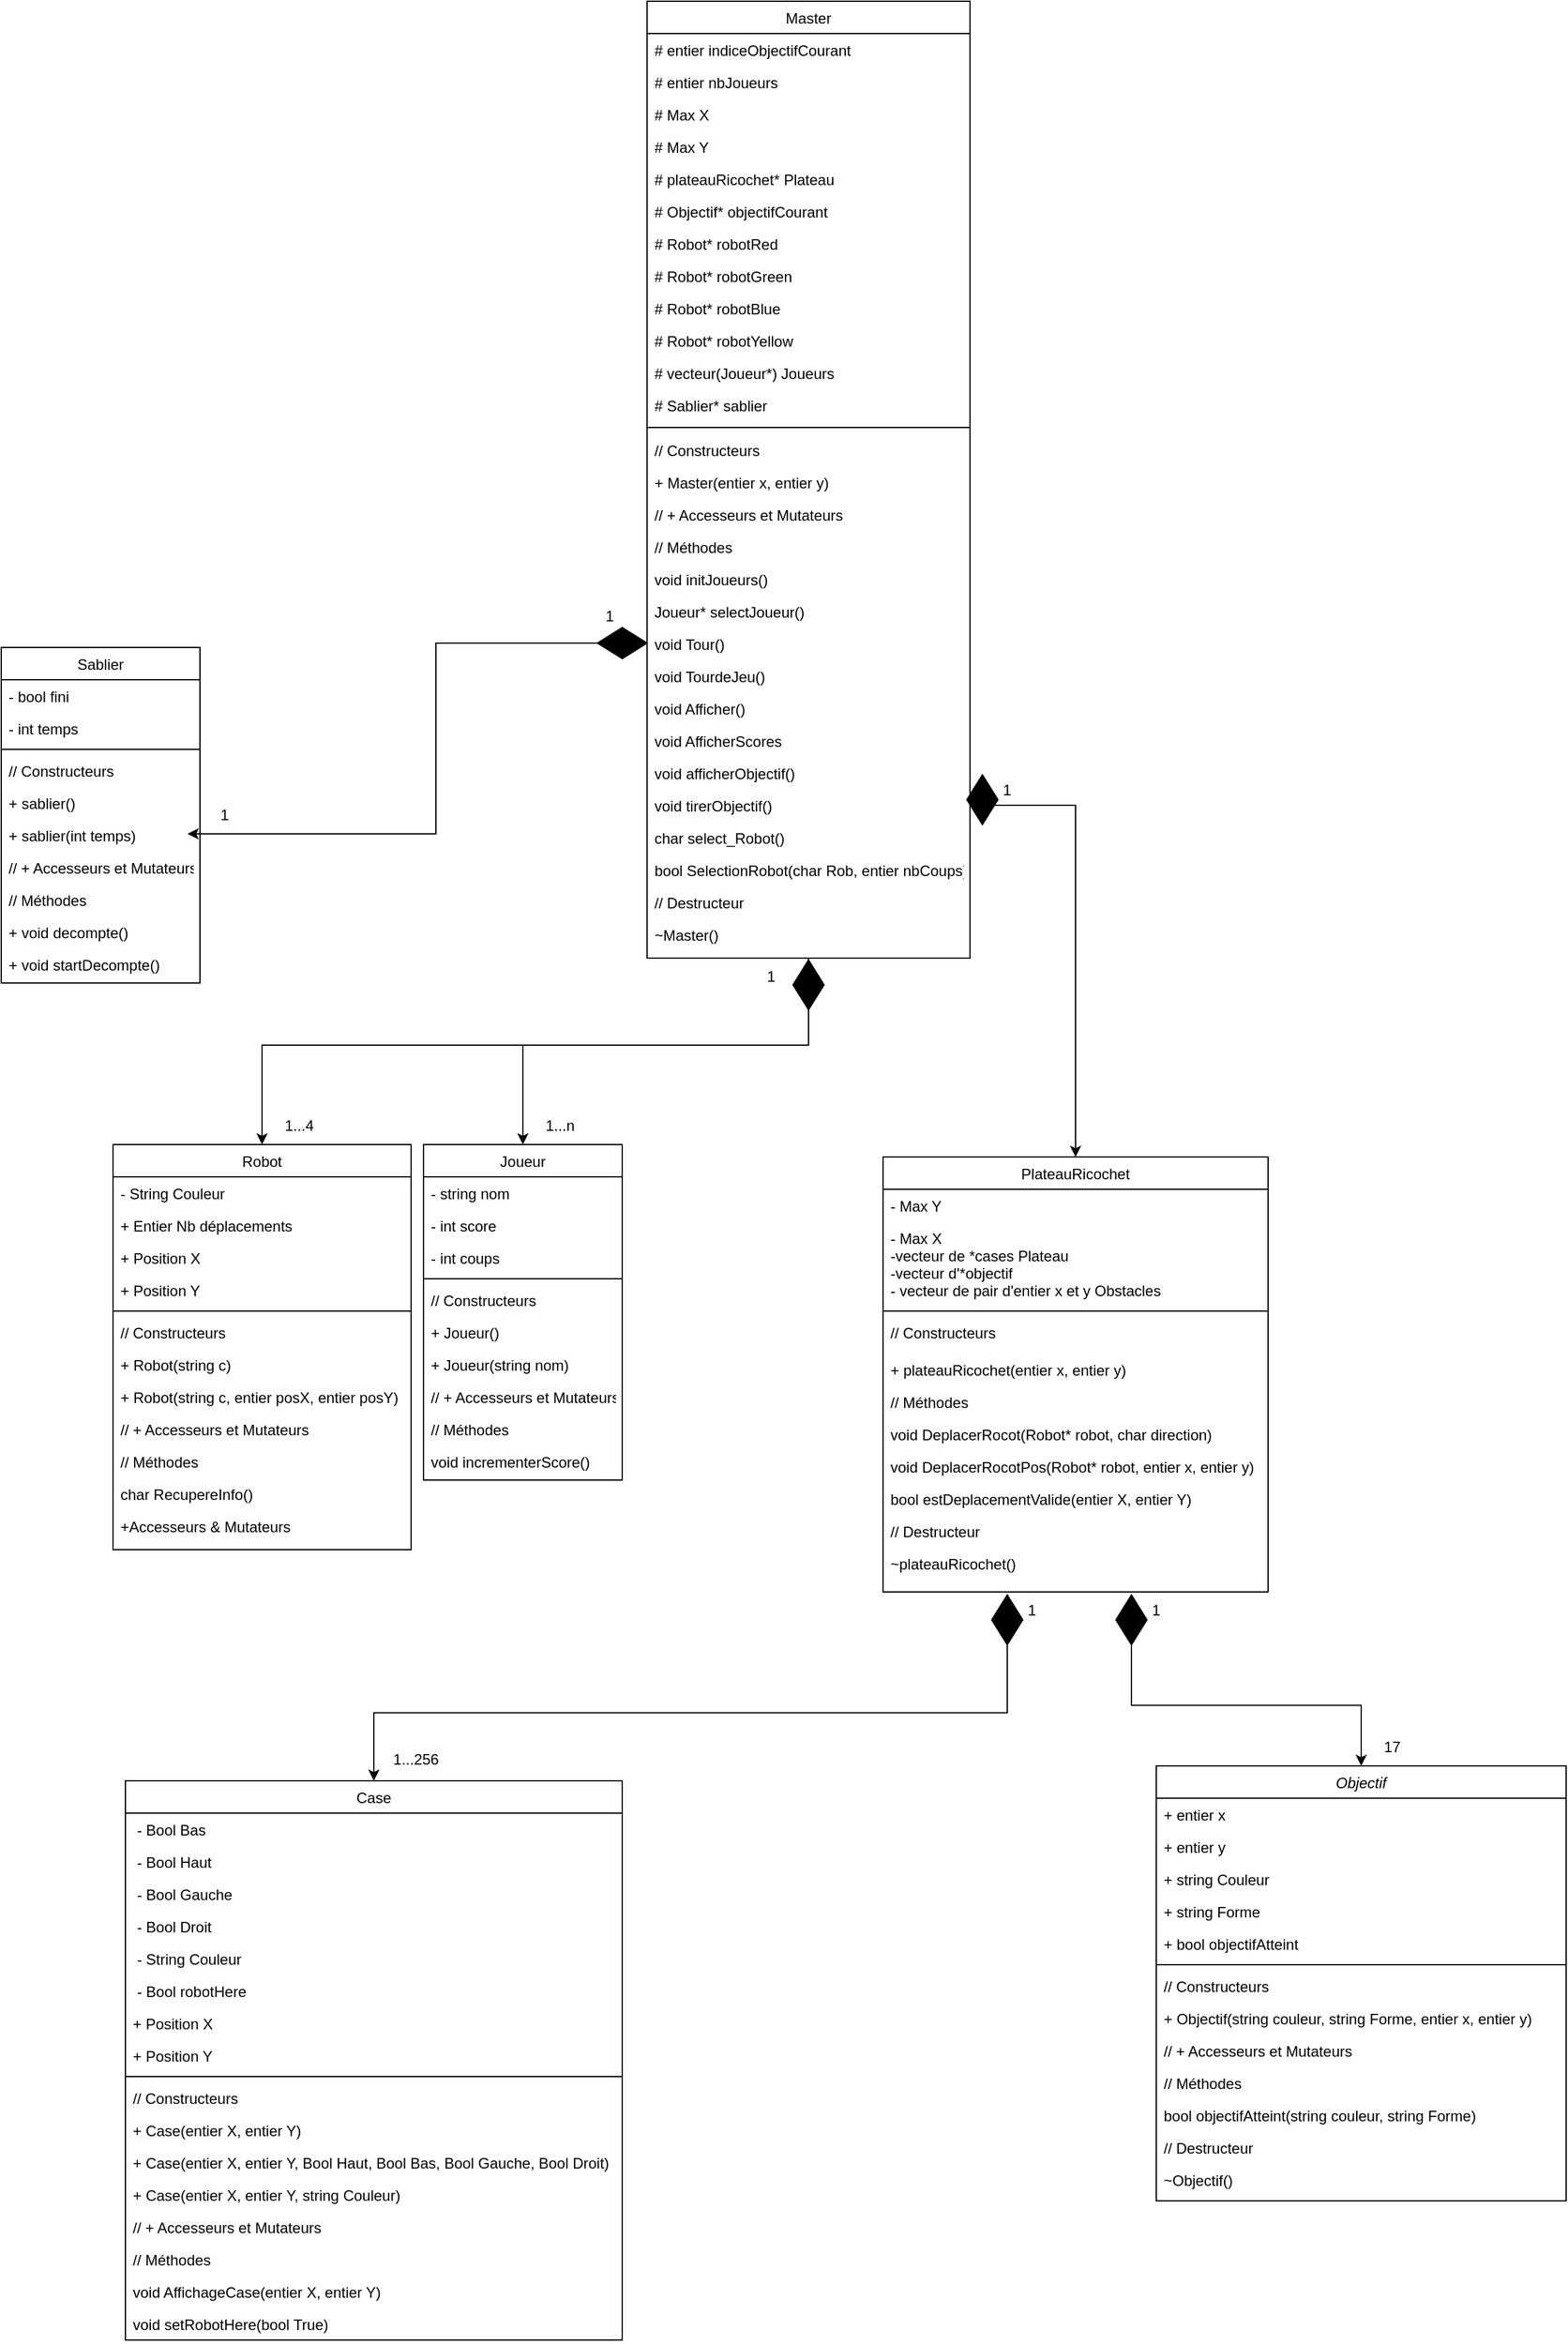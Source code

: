 <mxfile version="27.0.5">
  <diagram id="C5RBs43oDa-KdzZeNtuy" name="Page-1">
    <mxGraphModel grid="1" page="1" gridSize="10" guides="1" tooltips="1" connect="1" arrows="1" fold="1" pageScale="1" pageWidth="827" pageHeight="1169" math="0" shadow="0">
      <root>
        <mxCell id="WIyWlLk6GJQsqaUBKTNV-0" />
        <mxCell id="WIyWlLk6GJQsqaUBKTNV-1" parent="WIyWlLk6GJQsqaUBKTNV-0" />
        <mxCell id="zkfFHV4jXpPFQw0GAbJ--0" value="Objectif" style="swimlane;fontStyle=2;align=center;verticalAlign=top;childLayout=stackLayout;horizontal=1;startSize=26;horizontalStack=0;resizeParent=1;resizeLast=0;collapsible=1;marginBottom=0;rounded=0;shadow=0;strokeWidth=1;" vertex="1" parent="WIyWlLk6GJQsqaUBKTNV-1">
          <mxGeometry x="-440" y="1500" width="330" height="350" as="geometry">
            <mxRectangle x="230" y="140" width="160" height="26" as="alternateBounds" />
          </mxGeometry>
        </mxCell>
        <mxCell id="V4yqoDRgTfgHeeCIa7SH-21" value="+ entier x" style="text;align=left;verticalAlign=top;spacingLeft=4;spacingRight=4;overflow=hidden;rotatable=0;points=[[0,0.5],[1,0.5]];portConstraint=eastwest;" vertex="1" parent="zkfFHV4jXpPFQw0GAbJ--0">
          <mxGeometry y="26" width="330" height="26" as="geometry" />
        </mxCell>
        <mxCell id="V4yqoDRgTfgHeeCIa7SH-22" value="+ entier y" style="text;align=left;verticalAlign=top;spacingLeft=4;spacingRight=4;overflow=hidden;rotatable=0;points=[[0,0.5],[1,0.5]];portConstraint=eastwest;" vertex="1" parent="zkfFHV4jXpPFQw0GAbJ--0">
          <mxGeometry y="52" width="330" height="26" as="geometry" />
        </mxCell>
        <mxCell id="zkfFHV4jXpPFQw0GAbJ--1" value="+ string Couleur" style="text;align=left;verticalAlign=top;spacingLeft=4;spacingRight=4;overflow=hidden;rotatable=0;points=[[0,0.5],[1,0.5]];portConstraint=eastwest;" vertex="1" parent="zkfFHV4jXpPFQw0GAbJ--0">
          <mxGeometry y="78" width="330" height="26" as="geometry" />
        </mxCell>
        <mxCell id="zkfFHV4jXpPFQw0GAbJ--2" value="+ string Forme" style="text;align=left;verticalAlign=top;spacingLeft=4;spacingRight=4;overflow=hidden;rotatable=0;points=[[0,0.5],[1,0.5]];portConstraint=eastwest;rounded=0;shadow=0;html=0;" vertex="1" parent="zkfFHV4jXpPFQw0GAbJ--0">
          <mxGeometry y="104" width="330" height="26" as="geometry" />
        </mxCell>
        <mxCell id="V4yqoDRgTfgHeeCIa7SH-23" value="+ bool objectifAtteint" style="text;align=left;verticalAlign=top;spacingLeft=4;spacingRight=4;overflow=hidden;rotatable=0;points=[[0,0.5],[1,0.5]];portConstraint=eastwest;" vertex="1" parent="zkfFHV4jXpPFQw0GAbJ--0">
          <mxGeometry y="130" width="330" height="26" as="geometry" />
        </mxCell>
        <mxCell id="zkfFHV4jXpPFQw0GAbJ--4" value="" style="line;html=1;strokeWidth=1;align=left;verticalAlign=middle;spacingTop=-1;spacingLeft=3;spacingRight=3;rotatable=0;labelPosition=right;points=[];portConstraint=eastwest;" vertex="1" parent="zkfFHV4jXpPFQw0GAbJ--0">
          <mxGeometry y="156" width="330" height="8" as="geometry" />
        </mxCell>
        <mxCell id="v4-adYUmJFHaSGw3QKbp-5" value="// Constructeurs" style="text;align=left;verticalAlign=top;spacingLeft=4;spacingRight=4;overflow=hidden;rotatable=0;points=[[0,0.5],[1,0.5]];portConstraint=eastwest;" vertex="1" parent="zkfFHV4jXpPFQw0GAbJ--0">
          <mxGeometry y="164" width="330" height="26" as="geometry" />
        </mxCell>
        <mxCell id="v4-adYUmJFHaSGw3QKbp-7" value="+ Objectif(string couleur, string Forme, entier x, entier y)" style="text;align=left;verticalAlign=top;spacingLeft=4;spacingRight=4;overflow=hidden;rotatable=0;points=[[0,0.5],[1,0.5]];portConstraint=eastwest;" vertex="1" parent="zkfFHV4jXpPFQw0GAbJ--0">
          <mxGeometry y="190" width="330" height="26" as="geometry" />
        </mxCell>
        <mxCell id="V4yqoDRgTfgHeeCIa7SH-20" value="// + Accesseurs et Mutateurs" style="text;align=left;verticalAlign=top;spacingLeft=4;spacingRight=4;overflow=hidden;rotatable=0;points=[[0,0.5],[1,0.5]];portConstraint=eastwest;" vertex="1" parent="zkfFHV4jXpPFQw0GAbJ--0">
          <mxGeometry y="216" width="330" height="26" as="geometry" />
        </mxCell>
        <mxCell id="v4-adYUmJFHaSGw3QKbp-8" value="// Méthodes" style="text;align=left;verticalAlign=top;spacingLeft=4;spacingRight=4;overflow=hidden;rotatable=0;points=[[0,0.5],[1,0.5]];portConstraint=eastwest;" vertex="1" parent="zkfFHV4jXpPFQw0GAbJ--0">
          <mxGeometry y="242" width="330" height="26" as="geometry" />
        </mxCell>
        <mxCell id="v4-adYUmJFHaSGw3QKbp-11" value="bool objectifAtteint(string couleur, string Forme)" style="text;align=left;verticalAlign=top;spacingLeft=4;spacingRight=4;overflow=hidden;rotatable=0;points=[[0,0.5],[1,0.5]];portConstraint=eastwest;" vertex="1" parent="zkfFHV4jXpPFQw0GAbJ--0">
          <mxGeometry y="268" width="330" height="26" as="geometry" />
        </mxCell>
        <mxCell id="V4yqoDRgTfgHeeCIa7SH-24" value="// Destructeur" style="text;align=left;verticalAlign=top;spacingLeft=4;spacingRight=4;overflow=hidden;rotatable=0;points=[[0,0.5],[1,0.5]];portConstraint=eastwest;" vertex="1" parent="zkfFHV4jXpPFQw0GAbJ--0">
          <mxGeometry y="294" width="330" height="26" as="geometry" />
        </mxCell>
        <mxCell id="V4yqoDRgTfgHeeCIa7SH-25" value="~Objectif()" style="text;align=left;verticalAlign=top;spacingLeft=4;spacingRight=4;overflow=hidden;rotatable=0;points=[[0,0.5],[1,0.5]];portConstraint=eastwest;" vertex="1" parent="zkfFHV4jXpPFQw0GAbJ--0">
          <mxGeometry y="320" width="330" height="26" as="geometry" />
        </mxCell>
        <mxCell id="zkfFHV4jXpPFQw0GAbJ--13" value="Case" style="swimlane;fontStyle=0;align=center;verticalAlign=top;childLayout=stackLayout;horizontal=1;startSize=26;horizontalStack=0;resizeParent=1;resizeLast=0;collapsible=1;marginBottom=0;rounded=0;shadow=0;strokeWidth=1;" vertex="1" parent="WIyWlLk6GJQsqaUBKTNV-1">
          <mxGeometry x="-1270" y="1512" width="400" height="450" as="geometry">
            <mxRectangle x="340" y="380" width="170" height="26" as="alternateBounds" />
          </mxGeometry>
        </mxCell>
        <mxCell id="zkfFHV4jXpPFQw0GAbJ--14" value=" - Bool Bas" style="text;align=left;verticalAlign=top;spacingLeft=4;spacingRight=4;overflow=hidden;rotatable=0;points=[[0,0.5],[1,0.5]];portConstraint=eastwest;" vertex="1" parent="zkfFHV4jXpPFQw0GAbJ--13">
          <mxGeometry y="26" width="400" height="26" as="geometry" />
        </mxCell>
        <mxCell id="PalIJnjQtxXHsh7rRrlf-8" value=" - Bool Haut" style="text;align=left;verticalAlign=top;spacingLeft=4;spacingRight=4;overflow=hidden;rotatable=0;points=[[0,0.5],[1,0.5]];portConstraint=eastwest;" vertex="1" parent="zkfFHV4jXpPFQw0GAbJ--13">
          <mxGeometry y="52" width="400" height="26" as="geometry" />
        </mxCell>
        <mxCell id="PalIJnjQtxXHsh7rRrlf-9" value=" - Bool Gauche" style="text;align=left;verticalAlign=top;spacingLeft=4;spacingRight=4;overflow=hidden;rotatable=0;points=[[0,0.5],[1,0.5]];portConstraint=eastwest;" vertex="1" parent="zkfFHV4jXpPFQw0GAbJ--13">
          <mxGeometry y="78" width="400" height="26" as="geometry" />
        </mxCell>
        <mxCell id="PalIJnjQtxXHsh7rRrlf-10" value=" - Bool Droit" style="text;align=left;verticalAlign=top;spacingLeft=4;spacingRight=4;overflow=hidden;rotatable=0;points=[[0,0.5],[1,0.5]];portConstraint=eastwest;" vertex="1" parent="zkfFHV4jXpPFQw0GAbJ--13">
          <mxGeometry y="104" width="400" height="26" as="geometry" />
        </mxCell>
        <mxCell id="PalIJnjQtxXHsh7rRrlf-7" value=" - String Couleur" style="text;align=left;verticalAlign=top;spacingLeft=4;spacingRight=4;overflow=hidden;rotatable=0;points=[[0,0.5],[1,0.5]];portConstraint=eastwest;" vertex="1" parent="zkfFHV4jXpPFQw0GAbJ--13">
          <mxGeometry y="130" width="400" height="26" as="geometry" />
        </mxCell>
        <mxCell id="wCwJyMM9kqGdZDnec0hz-1" value=" - Bool robotHere" style="text;align=left;verticalAlign=top;spacingLeft=4;spacingRight=4;overflow=hidden;rotatable=0;points=[[0,0.5],[1,0.5]];portConstraint=eastwest;" vertex="1" parent="zkfFHV4jXpPFQw0GAbJ--13">
          <mxGeometry y="156" width="400" height="26" as="geometry" />
        </mxCell>
        <mxCell id="PalIJnjQtxXHsh7rRrlf-22" value="+ Position X" style="text;align=left;verticalAlign=top;spacingLeft=4;spacingRight=4;overflow=hidden;rotatable=0;points=[[0,0.5],[1,0.5]];portConstraint=eastwest;" vertex="1" parent="zkfFHV4jXpPFQw0GAbJ--13">
          <mxGeometry y="182" width="400" height="26" as="geometry" />
        </mxCell>
        <mxCell id="PalIJnjQtxXHsh7rRrlf-23" value="+ Position Y" style="text;align=left;verticalAlign=top;spacingLeft=4;spacingRight=4;overflow=hidden;rotatable=0;points=[[0,0.5],[1,0.5]];portConstraint=eastwest;" vertex="1" parent="zkfFHV4jXpPFQw0GAbJ--13">
          <mxGeometry y="208" width="400" height="26" as="geometry" />
        </mxCell>
        <mxCell id="zkfFHV4jXpPFQw0GAbJ--15" value="" style="line;html=1;strokeWidth=1;align=left;verticalAlign=middle;spacingTop=-1;spacingLeft=3;spacingRight=3;rotatable=0;labelPosition=right;points=[];portConstraint=eastwest;" vertex="1" parent="zkfFHV4jXpPFQw0GAbJ--13">
          <mxGeometry y="234" width="400" height="8" as="geometry" />
        </mxCell>
        <mxCell id="0zLfGXQl0xFWwGT5ooDm-0" value="// Constructeurs" style="text;align=left;verticalAlign=top;spacingLeft=4;spacingRight=4;overflow=hidden;rotatable=0;points=[[0,0.5],[1,0.5]];portConstraint=eastwest;" vertex="1" parent="zkfFHV4jXpPFQw0GAbJ--13">
          <mxGeometry y="242" width="400" height="26" as="geometry" />
        </mxCell>
        <mxCell id="0zLfGXQl0xFWwGT5ooDm-6" value="+ Case(entier X, entier Y)" style="text;align=left;verticalAlign=top;spacingLeft=4;spacingRight=4;overflow=hidden;rotatable=0;points=[[0,0.5],[1,0.5]];portConstraint=eastwest;" vertex="1" parent="zkfFHV4jXpPFQw0GAbJ--13">
          <mxGeometry y="268" width="400" height="26" as="geometry" />
        </mxCell>
        <mxCell id="0zLfGXQl0xFWwGT5ooDm-5" value="+ Case(entier X, entier Y, Bool Haut, Bool Bas, Bool Gauche, Bool Droit)" style="text;align=left;verticalAlign=top;spacingLeft=4;spacingRight=4;overflow=hidden;rotatable=0;points=[[0,0.5],[1,0.5]];portConstraint=eastwest;" vertex="1" parent="zkfFHV4jXpPFQw0GAbJ--13">
          <mxGeometry y="294" width="400" height="26" as="geometry" />
        </mxCell>
        <mxCell id="0zLfGXQl0xFWwGT5ooDm-4" value="+ Case(entier X, entier Y, string Couleur)" style="text;align=left;verticalAlign=top;spacingLeft=4;spacingRight=4;overflow=hidden;rotatable=0;points=[[0,0.5],[1,0.5]];portConstraint=eastwest;" vertex="1" parent="zkfFHV4jXpPFQw0GAbJ--13">
          <mxGeometry y="320" width="400" height="26" as="geometry" />
        </mxCell>
        <mxCell id="0zLfGXQl0xFWwGT5ooDm-1" value="// + Accesseurs et Mutateurs" style="text;align=left;verticalAlign=top;spacingLeft=4;spacingRight=4;overflow=hidden;rotatable=0;points=[[0,0.5],[1,0.5]];portConstraint=eastwest;" vertex="1" parent="zkfFHV4jXpPFQw0GAbJ--13">
          <mxGeometry y="346" width="400" height="26" as="geometry" />
        </mxCell>
        <mxCell id="0zLfGXQl0xFWwGT5ooDm-3" value="// Méthodes" style="text;align=left;verticalAlign=top;spacingLeft=4;spacingRight=4;overflow=hidden;rotatable=0;points=[[0,0.5],[1,0.5]];portConstraint=eastwest;" vertex="1" parent="zkfFHV4jXpPFQw0GAbJ--13">
          <mxGeometry y="372" width="400" height="26" as="geometry" />
        </mxCell>
        <mxCell id="0zLfGXQl0xFWwGT5ooDm-13" value="void AffichageCase(entier X, entier Y)" style="text;align=left;verticalAlign=top;spacingLeft=4;spacingRight=4;overflow=hidden;rotatable=0;points=[[0,0.5],[1,0.5]];portConstraint=eastwest;" vertex="1" parent="zkfFHV4jXpPFQw0GAbJ--13">
          <mxGeometry y="398" width="400" height="26" as="geometry" />
        </mxCell>
        <mxCell id="wCwJyMM9kqGdZDnec0hz-2" value="void setRobotHere(bool True)" style="text;align=left;verticalAlign=top;spacingLeft=4;spacingRight=4;overflow=hidden;rotatable=0;points=[[0,0.5],[1,0.5]];portConstraint=eastwest;" vertex="1" parent="zkfFHV4jXpPFQw0GAbJ--13">
          <mxGeometry y="424" width="400" height="26" as="geometry" />
        </mxCell>
        <mxCell id="zkfFHV4jXpPFQw0GAbJ--17" value="Robot" style="swimlane;fontStyle=0;align=center;verticalAlign=top;childLayout=stackLayout;horizontal=1;startSize=26;horizontalStack=0;resizeParent=1;resizeLast=0;collapsible=1;marginBottom=0;rounded=0;shadow=0;strokeWidth=1;" vertex="1" parent="WIyWlLk6GJQsqaUBKTNV-1">
          <mxGeometry x="-1280" y="1000" width="240" height="326" as="geometry">
            <mxRectangle x="550" y="140" width="160" height="26" as="alternateBounds" />
          </mxGeometry>
        </mxCell>
        <mxCell id="zkfFHV4jXpPFQw0GAbJ--18" value="- String Couleur" style="text;align=left;verticalAlign=top;spacingLeft=4;spacingRight=4;overflow=hidden;rotatable=0;points=[[0,0.5],[1,0.5]];portConstraint=eastwest;" vertex="1" parent="zkfFHV4jXpPFQw0GAbJ--17">
          <mxGeometry y="26" width="240" height="26" as="geometry" />
        </mxCell>
        <mxCell id="PalIJnjQtxXHsh7rRrlf-5" value="+ Entier Nb déplacements" style="text;align=left;verticalAlign=top;spacingLeft=4;spacingRight=4;overflow=hidden;rotatable=0;points=[[0,0.5],[1,0.5]];portConstraint=eastwest;rounded=0;shadow=0;html=0;" vertex="1" parent="zkfFHV4jXpPFQw0GAbJ--17">
          <mxGeometry y="52" width="240" height="26" as="geometry" />
        </mxCell>
        <mxCell id="zkfFHV4jXpPFQw0GAbJ--19" value="+ Position X" style="text;align=left;verticalAlign=top;spacingLeft=4;spacingRight=4;overflow=hidden;rotatable=0;points=[[0,0.5],[1,0.5]];portConstraint=eastwest;rounded=0;shadow=0;html=0;" vertex="1" parent="zkfFHV4jXpPFQw0GAbJ--17">
          <mxGeometry y="78" width="240" height="26" as="geometry" />
        </mxCell>
        <mxCell id="zkfFHV4jXpPFQw0GAbJ--20" value="+ Position Y" style="text;align=left;verticalAlign=top;spacingLeft=4;spacingRight=4;overflow=hidden;rotatable=0;points=[[0,0.5],[1,0.5]];portConstraint=eastwest;rounded=0;shadow=0;html=0;" vertex="1" parent="zkfFHV4jXpPFQw0GAbJ--17">
          <mxGeometry y="104" width="240" height="26" as="geometry" />
        </mxCell>
        <mxCell id="zkfFHV4jXpPFQw0GAbJ--23" value="" style="line;html=1;strokeWidth=1;align=left;verticalAlign=middle;spacingTop=-1;spacingLeft=3;spacingRight=3;rotatable=0;labelPosition=right;points=[];portConstraint=eastwest;" vertex="1" parent="zkfFHV4jXpPFQw0GAbJ--17">
          <mxGeometry y="130" width="240" height="8" as="geometry" />
        </mxCell>
        <mxCell id="V4yqoDRgTfgHeeCIa7SH-3" value="// Constructeurs" style="text;align=left;verticalAlign=top;spacingLeft=4;spacingRight=4;overflow=hidden;rotatable=0;points=[[0,0.5],[1,0.5]];portConstraint=eastwest;" vertex="1" parent="zkfFHV4jXpPFQw0GAbJ--17">
          <mxGeometry y="138" width="240" height="26" as="geometry" />
        </mxCell>
        <mxCell id="V4yqoDRgTfgHeeCIa7SH-6" value="+ Robot(string c)" style="text;align=left;verticalAlign=top;spacingLeft=4;spacingRight=4;overflow=hidden;rotatable=0;points=[[0,0.5],[1,0.5]];portConstraint=eastwest;" vertex="1" parent="zkfFHV4jXpPFQw0GAbJ--17">
          <mxGeometry y="164" width="240" height="26" as="geometry" />
        </mxCell>
        <mxCell id="V4yqoDRgTfgHeeCIa7SH-5" value="+ Robot(string c, entier posX, entier posY)" style="text;align=left;verticalAlign=top;spacingLeft=4;spacingRight=4;overflow=hidden;rotatable=0;points=[[0,0.5],[1,0.5]];portConstraint=eastwest;" vertex="1" parent="zkfFHV4jXpPFQw0GAbJ--17">
          <mxGeometry y="190" width="240" height="26" as="geometry" />
        </mxCell>
        <mxCell id="V4yqoDRgTfgHeeCIa7SH-2" value="// + Accesseurs et Mutateurs" style="text;align=left;verticalAlign=top;spacingLeft=4;spacingRight=4;overflow=hidden;rotatable=0;points=[[0,0.5],[1,0.5]];portConstraint=eastwest;" vertex="1" parent="zkfFHV4jXpPFQw0GAbJ--17">
          <mxGeometry y="216" width="240" height="26" as="geometry" />
        </mxCell>
        <mxCell id="V4yqoDRgTfgHeeCIa7SH-4" value="// Méthodes" style="text;align=left;verticalAlign=top;spacingLeft=4;spacingRight=4;overflow=hidden;rotatable=0;points=[[0,0.5],[1,0.5]];portConstraint=eastwest;" vertex="1" parent="zkfFHV4jXpPFQw0GAbJ--17">
          <mxGeometry y="242" width="240" height="26" as="geometry" />
        </mxCell>
        <mxCell id="V4yqoDRgTfgHeeCIa7SH-7" value="char RecupereInfo()" style="text;align=left;verticalAlign=top;spacingLeft=4;spacingRight=4;overflow=hidden;rotatable=0;points=[[0,0.5],[1,0.5]];portConstraint=eastwest;" vertex="1" parent="zkfFHV4jXpPFQw0GAbJ--17">
          <mxGeometry y="268" width="240" height="26" as="geometry" />
        </mxCell>
        <mxCell id="nOyjcS8AxHOX1nNTkxoW-4" value="+Accesseurs &amp; Mutateurs" style="text;align=left;verticalAlign=top;spacingLeft=4;spacingRight=4;overflow=hidden;rotatable=0;points=[[0,0.5],[1,0.5]];portConstraint=eastwest;" vertex="1" parent="zkfFHV4jXpPFQw0GAbJ--17">
          <mxGeometry y="294" width="240" height="26" as="geometry" />
        </mxCell>
        <mxCell id="PalIJnjQtxXHsh7rRrlf-11" value="PlateauRicochet" style="swimlane;fontStyle=0;align=center;verticalAlign=top;childLayout=stackLayout;horizontal=1;startSize=26;horizontalStack=0;resizeParent=1;resizeLast=0;collapsible=1;marginBottom=0;rounded=0;shadow=0;strokeWidth=1;" vertex="1" parent="WIyWlLk6GJQsqaUBKTNV-1">
          <mxGeometry x="-660" y="1010" width="310" height="350" as="geometry">
            <mxRectangle x="340" y="380" width="170" height="26" as="alternateBounds" />
          </mxGeometry>
        </mxCell>
        <mxCell id="PalIJnjQtxXHsh7rRrlf-14" value="- Max Y" style="text;align=left;verticalAlign=top;spacingLeft=4;spacingRight=4;overflow=hidden;rotatable=0;points=[[0,0.5],[1,0.5]];portConstraint=eastwest;" vertex="1" parent="PalIJnjQtxXHsh7rRrlf-11">
          <mxGeometry y="26" width="310" height="26" as="geometry" />
        </mxCell>
        <mxCell id="PalIJnjQtxXHsh7rRrlf-13" value="- Max X&#xa;-vecteur de *cases Plateau&#xa;-vecteur d&#39;*objectif&#xa;- vecteur de pair d&#39;entier x et y Obstacles&#xa;&#xa;" style="text;align=left;verticalAlign=top;spacingLeft=4;spacingRight=4;overflow=hidden;rotatable=0;points=[[0,0.5],[1,0.5]];portConstraint=eastwest;" vertex="1" parent="PalIJnjQtxXHsh7rRrlf-11">
          <mxGeometry y="52" width="310" height="68" as="geometry" />
        </mxCell>
        <mxCell id="PalIJnjQtxXHsh7rRrlf-17" value="" style="line;html=1;strokeWidth=1;align=left;verticalAlign=middle;spacingTop=-1;spacingLeft=3;spacingRight=3;rotatable=0;labelPosition=right;points=[];portConstraint=eastwest;" vertex="1" parent="PalIJnjQtxXHsh7rRrlf-11">
          <mxGeometry y="120" width="310" height="8" as="geometry" />
        </mxCell>
        <mxCell id="V4yqoDRgTfgHeeCIa7SH-12" value="// Constructeurs" style="text;align=left;verticalAlign=top;spacingLeft=4;spacingRight=4;overflow=hidden;rotatable=0;points=[[0,0.5],[1,0.5]];portConstraint=eastwest;" vertex="1" parent="PalIJnjQtxXHsh7rRrlf-11">
          <mxGeometry y="128" width="310" height="30" as="geometry" />
        </mxCell>
        <mxCell id="V4yqoDRgTfgHeeCIa7SH-15" value="+ plateauRicochet(entier x, entier y)" style="text;align=left;verticalAlign=top;spacingLeft=4;spacingRight=4;overflow=hidden;rotatable=0;points=[[0,0.5],[1,0.5]];portConstraint=eastwest;" vertex="1" parent="PalIJnjQtxXHsh7rRrlf-11">
          <mxGeometry y="158" width="310" height="26" as="geometry" />
        </mxCell>
        <mxCell id="V4yqoDRgTfgHeeCIa7SH-13" value="// Méthodes" style="text;align=left;verticalAlign=top;spacingLeft=4;spacingRight=4;overflow=hidden;rotatable=0;points=[[0,0.5],[1,0.5]];portConstraint=eastwest;" vertex="1" parent="PalIJnjQtxXHsh7rRrlf-11">
          <mxGeometry y="184" width="310" height="26" as="geometry" />
        </mxCell>
        <mxCell id="V4yqoDRgTfgHeeCIa7SH-17" value="void DeplacerRocot(Robot* robot, char direction)" style="text;align=left;verticalAlign=top;spacingLeft=4;spacingRight=4;overflow=hidden;rotatable=0;points=[[0,0.5],[1,0.5]];portConstraint=eastwest;" vertex="1" parent="PalIJnjQtxXHsh7rRrlf-11">
          <mxGeometry y="210" width="310" height="26" as="geometry" />
        </mxCell>
        <mxCell id="V4yqoDRgTfgHeeCIa7SH-18" value="void DeplacerRocotPos(Robot* robot, entier x, entier y)" style="text;align=left;verticalAlign=top;spacingLeft=4;spacingRight=4;overflow=hidden;rotatable=0;points=[[0,0.5],[1,0.5]];portConstraint=eastwest;" vertex="1" parent="PalIJnjQtxXHsh7rRrlf-11">
          <mxGeometry y="236" width="310" height="26" as="geometry" />
        </mxCell>
        <mxCell id="V4yqoDRgTfgHeeCIa7SH-19" value="bool estDeplacementValide(entier X, entier Y)" style="text;align=left;verticalAlign=top;spacingLeft=4;spacingRight=4;overflow=hidden;rotatable=0;points=[[0,0.5],[1,0.5]];portConstraint=eastwest;" vertex="1" parent="PalIJnjQtxXHsh7rRrlf-11">
          <mxGeometry y="262" width="310" height="26" as="geometry" />
        </mxCell>
        <mxCell id="V4yqoDRgTfgHeeCIa7SH-14" value="// Destructeur" style="text;align=left;verticalAlign=top;spacingLeft=4;spacingRight=4;overflow=hidden;rotatable=0;points=[[0,0.5],[1,0.5]];portConstraint=eastwest;" vertex="1" parent="PalIJnjQtxXHsh7rRrlf-11">
          <mxGeometry y="288" width="310" height="26" as="geometry" />
        </mxCell>
        <mxCell id="V4yqoDRgTfgHeeCIa7SH-16" value="~plateauRicochet()" style="text;align=left;verticalAlign=top;spacingLeft=4;spacingRight=4;overflow=hidden;rotatable=0;points=[[0,0.5],[1,0.5]];portConstraint=eastwest;" vertex="1" parent="PalIJnjQtxXHsh7rRrlf-11">
          <mxGeometry y="314" width="310" height="26" as="geometry" />
        </mxCell>
        <mxCell id="uiFFRJ_xIVRNqyj83gT3-4" value="Sablier" style="swimlane;fontStyle=0;align=center;verticalAlign=top;childLayout=stackLayout;horizontal=1;startSize=26;horizontalStack=0;resizeParent=1;resizeLast=0;collapsible=1;marginBottom=0;rounded=0;shadow=0;strokeWidth=1;" vertex="1" parent="WIyWlLk6GJQsqaUBKTNV-1">
          <mxGeometry x="-1370" y="600" width="160" height="270" as="geometry">
            <mxRectangle x="230" y="140" width="160" height="26" as="alternateBounds" />
          </mxGeometry>
        </mxCell>
        <mxCell id="uiFFRJ_xIVRNqyj83gT3-5" value="- bool fini" style="text;align=left;verticalAlign=top;spacingLeft=4;spacingRight=4;overflow=hidden;rotatable=0;points=[[0,0.5],[1,0.5]];portConstraint=eastwest;" vertex="1" parent="uiFFRJ_xIVRNqyj83gT3-4">
          <mxGeometry y="26" width="160" height="26" as="geometry" />
        </mxCell>
        <mxCell id="uiFFRJ_xIVRNqyj83gT3-6" value="- int temps" style="text;align=left;verticalAlign=top;spacingLeft=4;spacingRight=4;overflow=hidden;rotatable=0;points=[[0,0.5],[1,0.5]];portConstraint=eastwest;rounded=0;shadow=0;html=0;" vertex="1" parent="uiFFRJ_xIVRNqyj83gT3-4">
          <mxGeometry y="52" width="160" height="26" as="geometry" />
        </mxCell>
        <mxCell id="uiFFRJ_xIVRNqyj83gT3-8" value="" style="line;html=1;strokeWidth=1;align=left;verticalAlign=middle;spacingTop=-1;spacingLeft=3;spacingRight=3;rotatable=0;labelPosition=right;points=[];portConstraint=eastwest;" vertex="1" parent="uiFFRJ_xIVRNqyj83gT3-4">
          <mxGeometry y="78" width="160" height="8" as="geometry" />
        </mxCell>
        <mxCell id="lZ8oDn-fyHkiYlnJmrGL-1" value="// Constructeurs" style="text;align=left;verticalAlign=top;spacingLeft=4;spacingRight=4;overflow=hidden;rotatable=0;points=[[0,0.5],[1,0.5]];portConstraint=eastwest;" vertex="1" parent="uiFFRJ_xIVRNqyj83gT3-4">
          <mxGeometry y="86" width="160" height="26" as="geometry" />
        </mxCell>
        <mxCell id="lZ8oDn-fyHkiYlnJmrGL-0" value="+ sablier()" style="text;align=left;verticalAlign=top;spacingLeft=4;spacingRight=4;overflow=hidden;rotatable=0;points=[[0,0.5],[1,0.5]];portConstraint=eastwest;" vertex="1" parent="uiFFRJ_xIVRNqyj83gT3-4">
          <mxGeometry y="112" width="160" height="26" as="geometry" />
        </mxCell>
        <mxCell id="uiFFRJ_xIVRNqyj83gT3-9" value="+ sablier(int temps)" style="text;align=left;verticalAlign=top;spacingLeft=4;spacingRight=4;overflow=hidden;rotatable=0;points=[[0,0.5],[1,0.5]];portConstraint=eastwest;" vertex="1" parent="uiFFRJ_xIVRNqyj83gT3-4">
          <mxGeometry y="138" width="160" height="26" as="geometry" />
        </mxCell>
        <mxCell id="V4yqoDRgTfgHeeCIa7SH-11" value="// + Accesseurs et Mutateurs" style="text;align=left;verticalAlign=top;spacingLeft=4;spacingRight=4;overflow=hidden;rotatable=0;points=[[0,0.5],[1,0.5]];portConstraint=eastwest;" vertex="1" parent="uiFFRJ_xIVRNqyj83gT3-4">
          <mxGeometry y="164" width="160" height="26" as="geometry" />
        </mxCell>
        <mxCell id="uiFFRJ_xIVRNqyj83gT3-12" value="// Méthodes" style="text;align=left;verticalAlign=top;spacingLeft=4;spacingRight=4;overflow=hidden;rotatable=0;points=[[0,0.5],[1,0.5]];portConstraint=eastwest;" vertex="1" parent="uiFFRJ_xIVRNqyj83gT3-4">
          <mxGeometry y="190" width="160" height="26" as="geometry" />
        </mxCell>
        <mxCell id="lZ8oDn-fyHkiYlnJmrGL-4" value="+ void decompte()" style="text;align=left;verticalAlign=top;spacingLeft=4;spacingRight=4;overflow=hidden;rotatable=0;points=[[0,0.5],[1,0.5]];portConstraint=eastwest;" vertex="1" parent="uiFFRJ_xIVRNqyj83gT3-4">
          <mxGeometry y="216" width="160" height="26" as="geometry" />
        </mxCell>
        <mxCell id="lZ8oDn-fyHkiYlnJmrGL-3" value="+ void startDecompte()" style="text;align=left;verticalAlign=top;spacingLeft=4;spacingRight=4;overflow=hidden;rotatable=0;points=[[0,0.5],[1,0.5]];portConstraint=eastwest;" vertex="1" parent="uiFFRJ_xIVRNqyj83gT3-4">
          <mxGeometry y="242" width="160" height="26" as="geometry" />
        </mxCell>
        <mxCell id="8Ryg3yXLnqxFlSPNX1EC-0" style="edgeStyle=orthogonalEdgeStyle;rounded=0;orthogonalLoop=1;jettySize=auto;html=1;exitX=0.5;exitY=1;exitDx=0;exitDy=0;entryX=0.5;entryY=0;entryDx=0;entryDy=0;" edge="1" parent="WIyWlLk6GJQsqaUBKTNV-1" source="-r97DM2teL6fnQglxig0-0" target="omrbe4XfjCaOmpToEkF9-5">
          <mxGeometry relative="1" as="geometry">
            <Array as="points">
              <mxPoint x="-720" y="920" />
              <mxPoint x="-950" y="920" />
            </Array>
          </mxGeometry>
        </mxCell>
        <mxCell id="-r97DM2teL6fnQglxig0-0" value="Master" style="swimlane;fontStyle=0;align=center;verticalAlign=top;childLayout=stackLayout;horizontal=1;startSize=26;horizontalStack=0;resizeParent=1;resizeLast=0;collapsible=1;marginBottom=0;rounded=0;shadow=0;strokeWidth=1;" vertex="1" parent="WIyWlLk6GJQsqaUBKTNV-1">
          <mxGeometry x="-850" y="80" width="260" height="770" as="geometry">
            <mxRectangle x="340" y="380" width="170" height="26" as="alternateBounds" />
          </mxGeometry>
        </mxCell>
        <mxCell id="V4yqoDRgTfgHeeCIa7SH-27" value="# entier indiceObjectifCourant" style="text;align=left;verticalAlign=top;spacingLeft=4;spacingRight=4;overflow=hidden;rotatable=0;points=[[0,0.5],[1,0.5]];portConstraint=eastwest;" vertex="1" parent="-r97DM2teL6fnQglxig0-0">
          <mxGeometry y="26" width="260" height="26" as="geometry" />
        </mxCell>
        <mxCell id="V4yqoDRgTfgHeeCIa7SH-33" value="# entier nbJoueurs" style="text;align=left;verticalAlign=top;spacingLeft=4;spacingRight=4;overflow=hidden;rotatable=0;points=[[0,0.5],[1,0.5]];portConstraint=eastwest;" vertex="1" parent="-r97DM2teL6fnQglxig0-0">
          <mxGeometry y="52" width="260" height="26" as="geometry" />
        </mxCell>
        <mxCell id="-r97DM2teL6fnQglxig0-2" value="# Max X" style="text;align=left;verticalAlign=top;spacingLeft=4;spacingRight=4;overflow=hidden;rotatable=0;points=[[0,0.5],[1,0.5]];portConstraint=eastwest;" vertex="1" parent="-r97DM2teL6fnQglxig0-0">
          <mxGeometry y="78" width="260" height="26" as="geometry" />
        </mxCell>
        <mxCell id="-r97DM2teL6fnQglxig0-3" value="# Max Y" style="text;align=left;verticalAlign=top;spacingLeft=4;spacingRight=4;overflow=hidden;rotatable=0;points=[[0,0.5],[1,0.5]];portConstraint=eastwest;" vertex="1" parent="-r97DM2teL6fnQglxig0-0">
          <mxGeometry y="104" width="260" height="26" as="geometry" />
        </mxCell>
        <mxCell id="wCwJyMM9kqGdZDnec0hz-0" value="# plateauRicochet* Plateau" style="text;align=left;verticalAlign=top;spacingLeft=4;spacingRight=4;overflow=hidden;rotatable=0;points=[[0,0.5],[1,0.5]];portConstraint=eastwest;" vertex="1" parent="-r97DM2teL6fnQglxig0-0">
          <mxGeometry y="130" width="260" height="26" as="geometry" />
        </mxCell>
        <mxCell id="V4yqoDRgTfgHeeCIa7SH-26" value="# Objectif* objectifCourant" style="text;align=left;verticalAlign=top;spacingLeft=4;spacingRight=4;overflow=hidden;rotatable=0;points=[[0,0.5],[1,0.5]];portConstraint=eastwest;" vertex="1" parent="-r97DM2teL6fnQglxig0-0">
          <mxGeometry y="156" width="260" height="26" as="geometry" />
        </mxCell>
        <mxCell id="V4yqoDRgTfgHeeCIa7SH-28" value="# Robot* robotRed" style="text;align=left;verticalAlign=top;spacingLeft=4;spacingRight=4;overflow=hidden;rotatable=0;points=[[0,0.5],[1,0.5]];portConstraint=eastwest;" vertex="1" parent="-r97DM2teL6fnQglxig0-0">
          <mxGeometry y="182" width="260" height="26" as="geometry" />
        </mxCell>
        <mxCell id="V4yqoDRgTfgHeeCIa7SH-29" value="# Robot* robotGreen" style="text;align=left;verticalAlign=top;spacingLeft=4;spacingRight=4;overflow=hidden;rotatable=0;points=[[0,0.5],[1,0.5]];portConstraint=eastwest;" vertex="1" parent="-r97DM2teL6fnQglxig0-0">
          <mxGeometry y="208" width="260" height="26" as="geometry" />
        </mxCell>
        <mxCell id="V4yqoDRgTfgHeeCIa7SH-30" value="# Robot* robotBlue" style="text;align=left;verticalAlign=top;spacingLeft=4;spacingRight=4;overflow=hidden;rotatable=0;points=[[0,0.5],[1,0.5]];portConstraint=eastwest;" vertex="1" parent="-r97DM2teL6fnQglxig0-0">
          <mxGeometry y="234" width="260" height="26" as="geometry" />
        </mxCell>
        <mxCell id="V4yqoDRgTfgHeeCIa7SH-31" value="# Robot* robotYellow" style="text;align=left;verticalAlign=top;spacingLeft=4;spacingRight=4;overflow=hidden;rotatable=0;points=[[0,0.5],[1,0.5]];portConstraint=eastwest;" vertex="1" parent="-r97DM2teL6fnQglxig0-0">
          <mxGeometry y="260" width="260" height="26" as="geometry" />
        </mxCell>
        <mxCell id="V4yqoDRgTfgHeeCIa7SH-32" value="# vecteur(Joueur*) Joueurs" style="text;align=left;verticalAlign=top;spacingLeft=4;spacingRight=4;overflow=hidden;rotatable=0;points=[[0,0.5],[1,0.5]];portConstraint=eastwest;" vertex="1" parent="-r97DM2teL6fnQglxig0-0">
          <mxGeometry y="286" width="260" height="26" as="geometry" />
        </mxCell>
        <mxCell id="V4yqoDRgTfgHeeCIa7SH-34" value="# Sablier* sablier" style="text;align=left;verticalAlign=top;spacingLeft=4;spacingRight=4;overflow=hidden;rotatable=0;points=[[0,0.5],[1,0.5]];portConstraint=eastwest;" vertex="1" parent="-r97DM2teL6fnQglxig0-0">
          <mxGeometry y="312" width="260" height="26" as="geometry" />
        </mxCell>
        <mxCell id="-r97DM2teL6fnQglxig0-4" value="" style="line;html=1;strokeWidth=1;align=left;verticalAlign=middle;spacingTop=-1;spacingLeft=3;spacingRight=3;rotatable=0;labelPosition=right;points=[];portConstraint=eastwest;" vertex="1" parent="-r97DM2teL6fnQglxig0-0">
          <mxGeometry y="338" width="260" height="10" as="geometry" />
        </mxCell>
        <mxCell id="V4yqoDRgTfgHeeCIa7SH-35" value="// Constructeurs" style="text;align=left;verticalAlign=top;spacingLeft=4;spacingRight=4;overflow=hidden;rotatable=0;points=[[0,0.5],[1,0.5]];portConstraint=eastwest;" vertex="1" parent="-r97DM2teL6fnQglxig0-0">
          <mxGeometry y="348" width="260" height="26" as="geometry" />
        </mxCell>
        <mxCell id="V4yqoDRgTfgHeeCIa7SH-38" value="+ Master(entier x, entier y)" style="text;align=left;verticalAlign=top;spacingLeft=4;spacingRight=4;overflow=hidden;rotatable=0;points=[[0,0.5],[1,0.5]];portConstraint=eastwest;" vertex="1" parent="-r97DM2teL6fnQglxig0-0">
          <mxGeometry y="374" width="260" height="26" as="geometry" />
        </mxCell>
        <mxCell id="V4yqoDRgTfgHeeCIa7SH-46" value="// + Accesseurs et Mutateurs" style="text;align=left;verticalAlign=top;spacingLeft=4;spacingRight=4;overflow=hidden;rotatable=0;points=[[0,0.5],[1,0.5]];portConstraint=eastwest;" vertex="1" parent="-r97DM2teL6fnQglxig0-0">
          <mxGeometry y="400" width="260" height="26" as="geometry" />
        </mxCell>
        <mxCell id="V4yqoDRgTfgHeeCIa7SH-36" value="// Méthodes" style="text;align=left;verticalAlign=top;spacingLeft=4;spacingRight=4;overflow=hidden;rotatable=0;points=[[0,0.5],[1,0.5]];portConstraint=eastwest;" vertex="1" parent="-r97DM2teL6fnQglxig0-0">
          <mxGeometry y="426" width="260" height="26" as="geometry" />
        </mxCell>
        <mxCell id="V4yqoDRgTfgHeeCIa7SH-49" value="void initJoueurs()" style="text;align=left;verticalAlign=top;spacingLeft=4;spacingRight=4;overflow=hidden;rotatable=0;points=[[0,0.5],[1,0.5]];portConstraint=eastwest;" vertex="1" parent="-r97DM2teL6fnQglxig0-0">
          <mxGeometry y="452" width="260" height="26" as="geometry" />
        </mxCell>
        <mxCell id="V4yqoDRgTfgHeeCIa7SH-50" value="Joueur* selectJoueur()" style="text;align=left;verticalAlign=top;spacingLeft=4;spacingRight=4;overflow=hidden;rotatable=0;points=[[0,0.5],[1,0.5]];portConstraint=eastwest;" vertex="1" parent="-r97DM2teL6fnQglxig0-0">
          <mxGeometry y="478" width="260" height="26" as="geometry" />
        </mxCell>
        <mxCell id="V4yqoDRgTfgHeeCIa7SH-40" value="void Tour()" style="text;align=left;verticalAlign=top;spacingLeft=4;spacingRight=4;overflow=hidden;rotatable=0;points=[[0,0.5],[1,0.5]];portConstraint=eastwest;" vertex="1" parent="-r97DM2teL6fnQglxig0-0">
          <mxGeometry y="504" width="260" height="26" as="geometry" />
        </mxCell>
        <mxCell id="V4yqoDRgTfgHeeCIa7SH-41" value="void TourdeJeu()" style="text;align=left;verticalAlign=top;spacingLeft=4;spacingRight=4;overflow=hidden;rotatable=0;points=[[0,0.5],[1,0.5]];portConstraint=eastwest;" vertex="1" parent="-r97DM2teL6fnQglxig0-0">
          <mxGeometry y="530" width="260" height="26" as="geometry" />
        </mxCell>
        <mxCell id="V4yqoDRgTfgHeeCIa7SH-43" value="void Afficher()" style="text;align=left;verticalAlign=top;spacingLeft=4;spacingRight=4;overflow=hidden;rotatable=0;points=[[0,0.5],[1,0.5]];portConstraint=eastwest;" vertex="1" parent="-r97DM2teL6fnQglxig0-0">
          <mxGeometry y="556" width="260" height="26" as="geometry" />
        </mxCell>
        <mxCell id="V4yqoDRgTfgHeeCIa7SH-51" value="void AfficherScores" style="text;align=left;verticalAlign=top;spacingLeft=4;spacingRight=4;overflow=hidden;rotatable=0;points=[[0,0.5],[1,0.5]];portConstraint=eastwest;" vertex="1" parent="-r97DM2teL6fnQglxig0-0">
          <mxGeometry y="582" width="260" height="26" as="geometry" />
        </mxCell>
        <mxCell id="V4yqoDRgTfgHeeCIa7SH-47" value="void afficherObjectif()" style="text;align=left;verticalAlign=top;spacingLeft=4;spacingRight=4;overflow=hidden;rotatable=0;points=[[0,0.5],[1,0.5]];portConstraint=eastwest;" vertex="1" parent="-r97DM2teL6fnQglxig0-0">
          <mxGeometry y="608" width="260" height="26" as="geometry" />
        </mxCell>
        <mxCell id="V4yqoDRgTfgHeeCIa7SH-44" value="void tirerObjectif()" style="text;align=left;verticalAlign=top;spacingLeft=4;spacingRight=4;overflow=hidden;rotatable=0;points=[[0,0.5],[1,0.5]];portConstraint=eastwest;" vertex="1" parent="-r97DM2teL6fnQglxig0-0">
          <mxGeometry y="634" width="260" height="26" as="geometry" />
        </mxCell>
        <mxCell id="V4yqoDRgTfgHeeCIa7SH-42" value="char select_Robot()" style="text;align=left;verticalAlign=top;spacingLeft=4;spacingRight=4;overflow=hidden;rotatable=0;points=[[0,0.5],[1,0.5]];portConstraint=eastwest;" vertex="1" parent="-r97DM2teL6fnQglxig0-0">
          <mxGeometry y="660" width="260" height="26" as="geometry" />
        </mxCell>
        <mxCell id="V4yqoDRgTfgHeeCIa7SH-48" value="bool SelectionRobot(char Rob, entier nbCoups)" style="text;align=left;verticalAlign=top;spacingLeft=4;spacingRight=4;overflow=hidden;rotatable=0;points=[[0,0.5],[1,0.5]];portConstraint=eastwest;" vertex="1" parent="-r97DM2teL6fnQglxig0-0">
          <mxGeometry y="686" width="260" height="26" as="geometry" />
        </mxCell>
        <mxCell id="V4yqoDRgTfgHeeCIa7SH-37" value="// Destructeur" style="text;align=left;verticalAlign=top;spacingLeft=4;spacingRight=4;overflow=hidden;rotatable=0;points=[[0,0.5],[1,0.5]];portConstraint=eastwest;" vertex="1" parent="-r97DM2teL6fnQglxig0-0">
          <mxGeometry y="712" width="260" height="26" as="geometry" />
        </mxCell>
        <mxCell id="V4yqoDRgTfgHeeCIa7SH-39" value="~Master()" style="text;align=left;verticalAlign=top;spacingLeft=4;spacingRight=4;overflow=hidden;rotatable=0;points=[[0,0.5],[1,0.5]];portConstraint=eastwest;" vertex="1" parent="-r97DM2teL6fnQglxig0-0">
          <mxGeometry y="738" width="260" height="26" as="geometry" />
        </mxCell>
        <mxCell id="omrbe4XfjCaOmpToEkF9-5" value="Joueur" style="swimlane;fontStyle=0;align=center;verticalAlign=top;childLayout=stackLayout;horizontal=1;startSize=26;horizontalStack=0;resizeParent=1;resizeLast=0;collapsible=1;marginBottom=0;rounded=0;shadow=0;strokeWidth=1;" vertex="1" parent="WIyWlLk6GJQsqaUBKTNV-1">
          <mxGeometry x="-1030" y="1000" width="160" height="270" as="geometry">
            <mxRectangle x="340" y="380" width="170" height="26" as="alternateBounds" />
          </mxGeometry>
        </mxCell>
        <mxCell id="omrbe4XfjCaOmpToEkF9-6" value="- string nom" style="text;align=left;verticalAlign=top;spacingLeft=4;spacingRight=4;overflow=hidden;rotatable=0;points=[[0,0.5],[1,0.5]];portConstraint=eastwest;" vertex="1" parent="omrbe4XfjCaOmpToEkF9-5">
          <mxGeometry y="26" width="160" height="26" as="geometry" />
        </mxCell>
        <mxCell id="0cKOp2MOuqFkTZF1kb3d-0" value="- int score" style="text;align=left;verticalAlign=top;spacingLeft=4;spacingRight=4;overflow=hidden;rotatable=0;points=[[0,0.5],[1,0.5]];portConstraint=eastwest;" vertex="1" parent="omrbe4XfjCaOmpToEkF9-5">
          <mxGeometry y="52" width="160" height="26" as="geometry" />
        </mxCell>
        <mxCell id="omrbe4XfjCaOmpToEkF9-7" value="- int coups" style="text;align=left;verticalAlign=top;spacingLeft=4;spacingRight=4;overflow=hidden;rotatable=0;points=[[0,0.5],[1,0.5]];portConstraint=eastwest;" vertex="1" parent="omrbe4XfjCaOmpToEkF9-5">
          <mxGeometry y="78" width="160" height="26" as="geometry" />
        </mxCell>
        <mxCell id="omrbe4XfjCaOmpToEkF9-9" value="" style="line;html=1;strokeWidth=1;align=left;verticalAlign=middle;spacingTop=-1;spacingLeft=3;spacingRight=3;rotatable=0;labelPosition=right;points=[];portConstraint=eastwest;" vertex="1" parent="omrbe4XfjCaOmpToEkF9-5">
          <mxGeometry y="104" width="160" height="8" as="geometry" />
        </mxCell>
        <mxCell id="omrbe4XfjCaOmpToEkF9-10" value="// Constructeurs" style="text;align=left;verticalAlign=top;spacingLeft=4;spacingRight=4;overflow=hidden;rotatable=0;points=[[0,0.5],[1,0.5]];portConstraint=eastwest;" vertex="1" parent="omrbe4XfjCaOmpToEkF9-5">
          <mxGeometry y="112" width="160" height="26" as="geometry" />
        </mxCell>
        <mxCell id="omrbe4XfjCaOmpToEkF9-11" value="+ Joueur()" style="text;align=left;verticalAlign=top;spacingLeft=4;spacingRight=4;overflow=hidden;rotatable=0;points=[[0,0.5],[1,0.5]];portConstraint=eastwest;" vertex="1" parent="omrbe4XfjCaOmpToEkF9-5">
          <mxGeometry y="138" width="160" height="26" as="geometry" />
        </mxCell>
        <mxCell id="omrbe4XfjCaOmpToEkF9-12" value="+ Joueur(string nom)" style="text;align=left;verticalAlign=top;spacingLeft=4;spacingRight=4;overflow=hidden;rotatable=0;points=[[0,0.5],[1,0.5]];portConstraint=eastwest;" vertex="1" parent="omrbe4XfjCaOmpToEkF9-5">
          <mxGeometry y="164" width="160" height="26" as="geometry" />
        </mxCell>
        <mxCell id="V4yqoDRgTfgHeeCIa7SH-1" value="// + Accesseurs et Mutateurs" style="text;align=left;verticalAlign=top;spacingLeft=4;spacingRight=4;overflow=hidden;rotatable=0;points=[[0,0.5],[1,0.5]];portConstraint=eastwest;" vertex="1" parent="omrbe4XfjCaOmpToEkF9-5">
          <mxGeometry y="190" width="160" height="26" as="geometry" />
        </mxCell>
        <mxCell id="omrbe4XfjCaOmpToEkF9-20" value="// Méthodes" style="text;align=left;verticalAlign=top;spacingLeft=4;spacingRight=4;overflow=hidden;rotatable=0;points=[[0,0.5],[1,0.5]];portConstraint=eastwest;" vertex="1" parent="omrbe4XfjCaOmpToEkF9-5">
          <mxGeometry y="216" width="160" height="26" as="geometry" />
        </mxCell>
        <mxCell id="omrbe4XfjCaOmpToEkF9-19" value="void incrementerScore()" style="text;align=left;verticalAlign=top;spacingLeft=4;spacingRight=4;overflow=hidden;rotatable=0;points=[[0,0.5],[1,0.5]];portConstraint=eastwest;" vertex="1" parent="omrbe4XfjCaOmpToEkF9-5">
          <mxGeometry y="242" width="160" height="26" as="geometry" />
        </mxCell>
        <mxCell id="8Ryg3yXLnqxFlSPNX1EC-2" value="1" style="text;html=1;align=center;verticalAlign=middle;whiteSpace=wrap;rounded=0;" vertex="1" parent="WIyWlLk6GJQsqaUBKTNV-1">
          <mxGeometry x="-780" y="850" width="60" height="30" as="geometry" />
        </mxCell>
        <mxCell id="8Ryg3yXLnqxFlSPNX1EC-4" value="1...n" style="text;html=1;align=center;verticalAlign=middle;whiteSpace=wrap;rounded=0;" vertex="1" parent="WIyWlLk6GJQsqaUBKTNV-1">
          <mxGeometry x="-950" y="970" width="60" height="30" as="geometry" />
        </mxCell>
        <mxCell id="8Ryg3yXLnqxFlSPNX1EC-5" value="1...4" style="text;html=1;align=center;verticalAlign=middle;whiteSpace=wrap;rounded=0;" vertex="1" parent="WIyWlLk6GJQsqaUBKTNV-1">
          <mxGeometry x="-1160" y="970" width="60" height="30" as="geometry" />
        </mxCell>
        <mxCell id="8Ryg3yXLnqxFlSPNX1EC-7" value="1" style="text;html=1;align=center;verticalAlign=middle;whiteSpace=wrap;rounded=0;" vertex="1" parent="WIyWlLk6GJQsqaUBKTNV-1">
          <mxGeometry x="-910" y="560" width="60" height="30" as="geometry" />
        </mxCell>
        <mxCell id="8Ryg3yXLnqxFlSPNX1EC-8" value="1" style="text;html=1;align=center;verticalAlign=middle;whiteSpace=wrap;rounded=0;" vertex="1" parent="WIyWlLk6GJQsqaUBKTNV-1">
          <mxGeometry x="-1220" y="720" width="60" height="30" as="geometry" />
        </mxCell>
        <mxCell id="8Ryg3yXLnqxFlSPNX1EC-17" style="edgeStyle=orthogonalEdgeStyle;rounded=0;orthogonalLoop=1;jettySize=auto;html=1;exitX=1;exitY=0.5;exitDx=0;exitDy=0;entryX=0.5;entryY=0;entryDx=0;entryDy=0;" edge="1" parent="WIyWlLk6GJQsqaUBKTNV-1" source="8Ryg3yXLnqxFlSPNX1EC-11" target="zkfFHV4jXpPFQw0GAbJ--13">
          <mxGeometry relative="1" as="geometry" />
        </mxCell>
        <mxCell id="8Ryg3yXLnqxFlSPNX1EC-11" value="" style="rhombus;whiteSpace=wrap;html=1;fillColor=light-dark(#000000,var(--ge-dark-color, #121212));rotation=90;" vertex="1" parent="WIyWlLk6GJQsqaUBKTNV-1">
          <mxGeometry x="-580" y="1370" width="40" height="25" as="geometry" />
        </mxCell>
        <mxCell id="8Ryg3yXLnqxFlSPNX1EC-14" value="1" style="text;html=1;align=center;verticalAlign=middle;whiteSpace=wrap;rounded=0;" vertex="1" parent="WIyWlLk6GJQsqaUBKTNV-1">
          <mxGeometry x="-570" y="1360" width="60" height="30" as="geometry" />
        </mxCell>
        <mxCell id="8Ryg3yXLnqxFlSPNX1EC-15" value="1...256" style="text;html=1;align=center;verticalAlign=middle;whiteSpace=wrap;rounded=0;" vertex="1" parent="WIyWlLk6GJQsqaUBKTNV-1">
          <mxGeometry x="-1066" y="1480" width="60" height="30" as="geometry" />
        </mxCell>
        <mxCell id="8Ryg3yXLnqxFlSPNX1EC-16" style="edgeStyle=orthogonalEdgeStyle;rounded=0;orthogonalLoop=1;jettySize=auto;html=1;exitX=1;exitY=0.5;exitDx=0;exitDy=0;entryX=0.5;entryY=0;entryDx=0;entryDy=0;" edge="1" parent="WIyWlLk6GJQsqaUBKTNV-1" source="V4yqoDRgTfgHeeCIa7SH-44" target="PalIJnjQtxXHsh7rRrlf-11">
          <mxGeometry relative="1" as="geometry" />
        </mxCell>
        <mxCell id="8Ryg3yXLnqxFlSPNX1EC-19" value="1" style="text;html=1;align=center;verticalAlign=middle;whiteSpace=wrap;rounded=0;" vertex="1" parent="WIyWlLk6GJQsqaUBKTNV-1">
          <mxGeometry x="-590" y="700" width="60" height="30" as="geometry" />
        </mxCell>
        <mxCell id="8Ryg3yXLnqxFlSPNX1EC-23" style="edgeStyle=orthogonalEdgeStyle;rounded=0;orthogonalLoop=1;jettySize=auto;html=1;exitX=1;exitY=0.5;exitDx=0;exitDy=0;entryX=0.5;entryY=0;entryDx=0;entryDy=0;" edge="1" parent="WIyWlLk6GJQsqaUBKTNV-1" source="8Ryg3yXLnqxFlSPNX1EC-22" target="zkfFHV4jXpPFQw0GAbJ--0">
          <mxGeometry relative="1" as="geometry" />
        </mxCell>
        <mxCell id="8Ryg3yXLnqxFlSPNX1EC-22" value="" style="rhombus;whiteSpace=wrap;html=1;fillColor=light-dark(#000000,var(--ge-dark-color, #121212));rotation=90;" vertex="1" parent="WIyWlLk6GJQsqaUBKTNV-1">
          <mxGeometry x="-480" y="1370" width="40" height="25" as="geometry" />
        </mxCell>
        <mxCell id="8Ryg3yXLnqxFlSPNX1EC-24" value="1" style="text;html=1;align=center;verticalAlign=middle;whiteSpace=wrap;rounded=0;" vertex="1" parent="WIyWlLk6GJQsqaUBKTNV-1">
          <mxGeometry x="-470" y="1360" width="60" height="30" as="geometry" />
        </mxCell>
        <mxCell id="8Ryg3yXLnqxFlSPNX1EC-25" value="17" style="text;html=1;align=center;verticalAlign=middle;whiteSpace=wrap;rounded=0;" vertex="1" parent="WIyWlLk6GJQsqaUBKTNV-1">
          <mxGeometry x="-280" y="1470" width="60" height="30" as="geometry" />
        </mxCell>
        <mxCell id="T7HwQyVa5jW2nF-IbMQS-1" value="" style="rhombus;whiteSpace=wrap;html=1;fillColor=light-dark(#000000,var(--ge-dark-color, #121212));rotation=90;" vertex="1" parent="WIyWlLk6GJQsqaUBKTNV-1">
          <mxGeometry x="-600" y="710" width="40" height="25" as="geometry" />
        </mxCell>
        <mxCell id="jngUVCUYeIYMApun3EU1-5" style="edgeStyle=orthogonalEdgeStyle;rounded=0;orthogonalLoop=1;jettySize=auto;html=1;exitX=1;exitY=0.5;exitDx=0;exitDy=0;entryX=0.5;entryY=0;entryDx=0;entryDy=0;" edge="1" parent="WIyWlLk6GJQsqaUBKTNV-1" source="jngUVCUYeIYMApun3EU1-0" target="zkfFHV4jXpPFQw0GAbJ--17">
          <mxGeometry relative="1" as="geometry">
            <Array as="points">
              <mxPoint x="-720" y="920" />
              <mxPoint x="-1160" y="920" />
            </Array>
          </mxGeometry>
        </mxCell>
        <mxCell id="jngUVCUYeIYMApun3EU1-0" value="" style="rhombus;whiteSpace=wrap;html=1;fillColor=light-dark(#000000,var(--ge-dark-color, #121212));rotation=90;" vertex="1" parent="WIyWlLk6GJQsqaUBKTNV-1">
          <mxGeometry x="-740" y="859" width="40" height="25" as="geometry" />
        </mxCell>
        <mxCell id="jngUVCUYeIYMApun3EU1-4" style="edgeStyle=orthogonalEdgeStyle;rounded=0;orthogonalLoop=1;jettySize=auto;html=1;exitX=1;exitY=0.5;exitDx=0;exitDy=0;entryX=0;entryY=1;entryDx=0;entryDy=0;" edge="1" parent="WIyWlLk6GJQsqaUBKTNV-1" source="jngUVCUYeIYMApun3EU1-2" target="8Ryg3yXLnqxFlSPNX1EC-8">
          <mxGeometry relative="1" as="geometry">
            <Array as="points">
              <mxPoint x="-1020" y="597" />
              <mxPoint x="-1020" y="750" />
            </Array>
          </mxGeometry>
        </mxCell>
        <mxCell id="jngUVCUYeIYMApun3EU1-2" value="" style="rhombus;whiteSpace=wrap;html=1;fillColor=light-dark(#000000,var(--ge-dark-color, #121212));rotation=-180;" vertex="1" parent="WIyWlLk6GJQsqaUBKTNV-1">
          <mxGeometry x="-890" y="584" width="40" height="25" as="geometry" />
        </mxCell>
      </root>
    </mxGraphModel>
  </diagram>
</mxfile>
